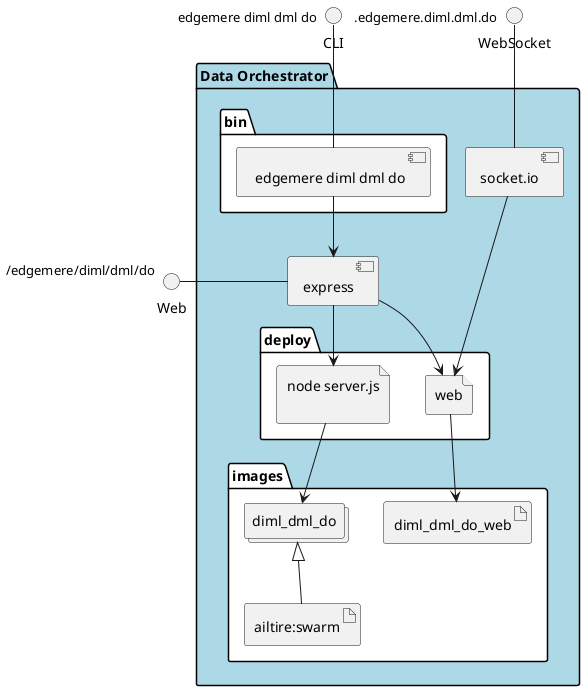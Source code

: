 @startuml
  interface CLI
  interface Web
  interface WebSocket
package "Data Orchestrator" #lightblue {
  component express as REST
  component socket.io as socket
  folder bin #ffffff {
    component " edgemere diml dml do" as binName
  }
  binName --> REST

  folder deploy #ffffff {
      file "node server.js\n" as diml_dml_do_container
      REST --> diml_dml_do_container

  
    file "web" as web_container
    REST --> web_container
    socket ---> web_container
  
  }
  folder images #ffffff {
    collections "diml_dml_do" as diml_dml_doimage
    artifact "ailtire:swarm" as ailtireswarm
    diml_dml_doimage <|-- ailtireswarm
    diml_dml_do_container --> diml_dml_doimage

  
      artifact "diml_dml_do_web" as diml_dml_do_web
      web_container --> diml_dml_do_web
    
  }
}
CLI " edgemere diml dml do" -- binName
Web "/edgemere/diml/dml/do" - REST
WebSocket ".edgemere.diml.dml.do" -- socket

@enduml
